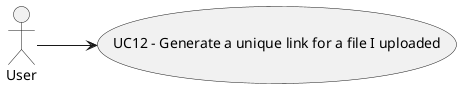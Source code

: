 @startuml

left to right direction
actor User

usecase UC12 as "UC12 - Generate a unique link for a file I uploaded"
User --> UC12

@enduml